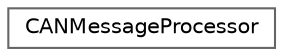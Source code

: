 digraph "Graphical Class Hierarchy"
{
 // LATEX_PDF_SIZE
  bgcolor="transparent";
  edge [fontname=Helvetica,fontsize=10,labelfontname=Helvetica,labelfontsize=10];
  node [fontname=Helvetica,fontsize=10,shape=box,height=0.2,width=0.4];
  rankdir="LR";
  Node0 [id="Node000000",label="CANMessageProcessor",height=0.2,width=0.4,color="grey40", fillcolor="white", style="filled",URL="$classCANMessageProcessor.html",tooltip="Class that processes CAN messages."];
}
